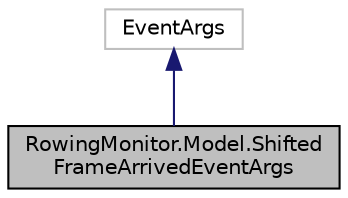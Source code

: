 digraph "RowingMonitor.Model.ShiftedFrameArrivedEventArgs"
{
  edge [fontname="Helvetica",fontsize="10",labelfontname="Helvetica",labelfontsize="10"];
  node [fontname="Helvetica",fontsize="10",shape=record];
  Node0 [label="RowingMonitor.Model.Shifted\lFrameArrivedEventArgs",height=0.2,width=0.4,color="black", fillcolor="grey75", style="filled", fontcolor="black"];
  Node1 -> Node0 [dir="back",color="midnightblue",fontsize="10",style="solid",fontname="Helvetica"];
  Node1 [label="EventArgs",height=0.2,width=0.4,color="grey75", fillcolor="white", style="filled"];
}
